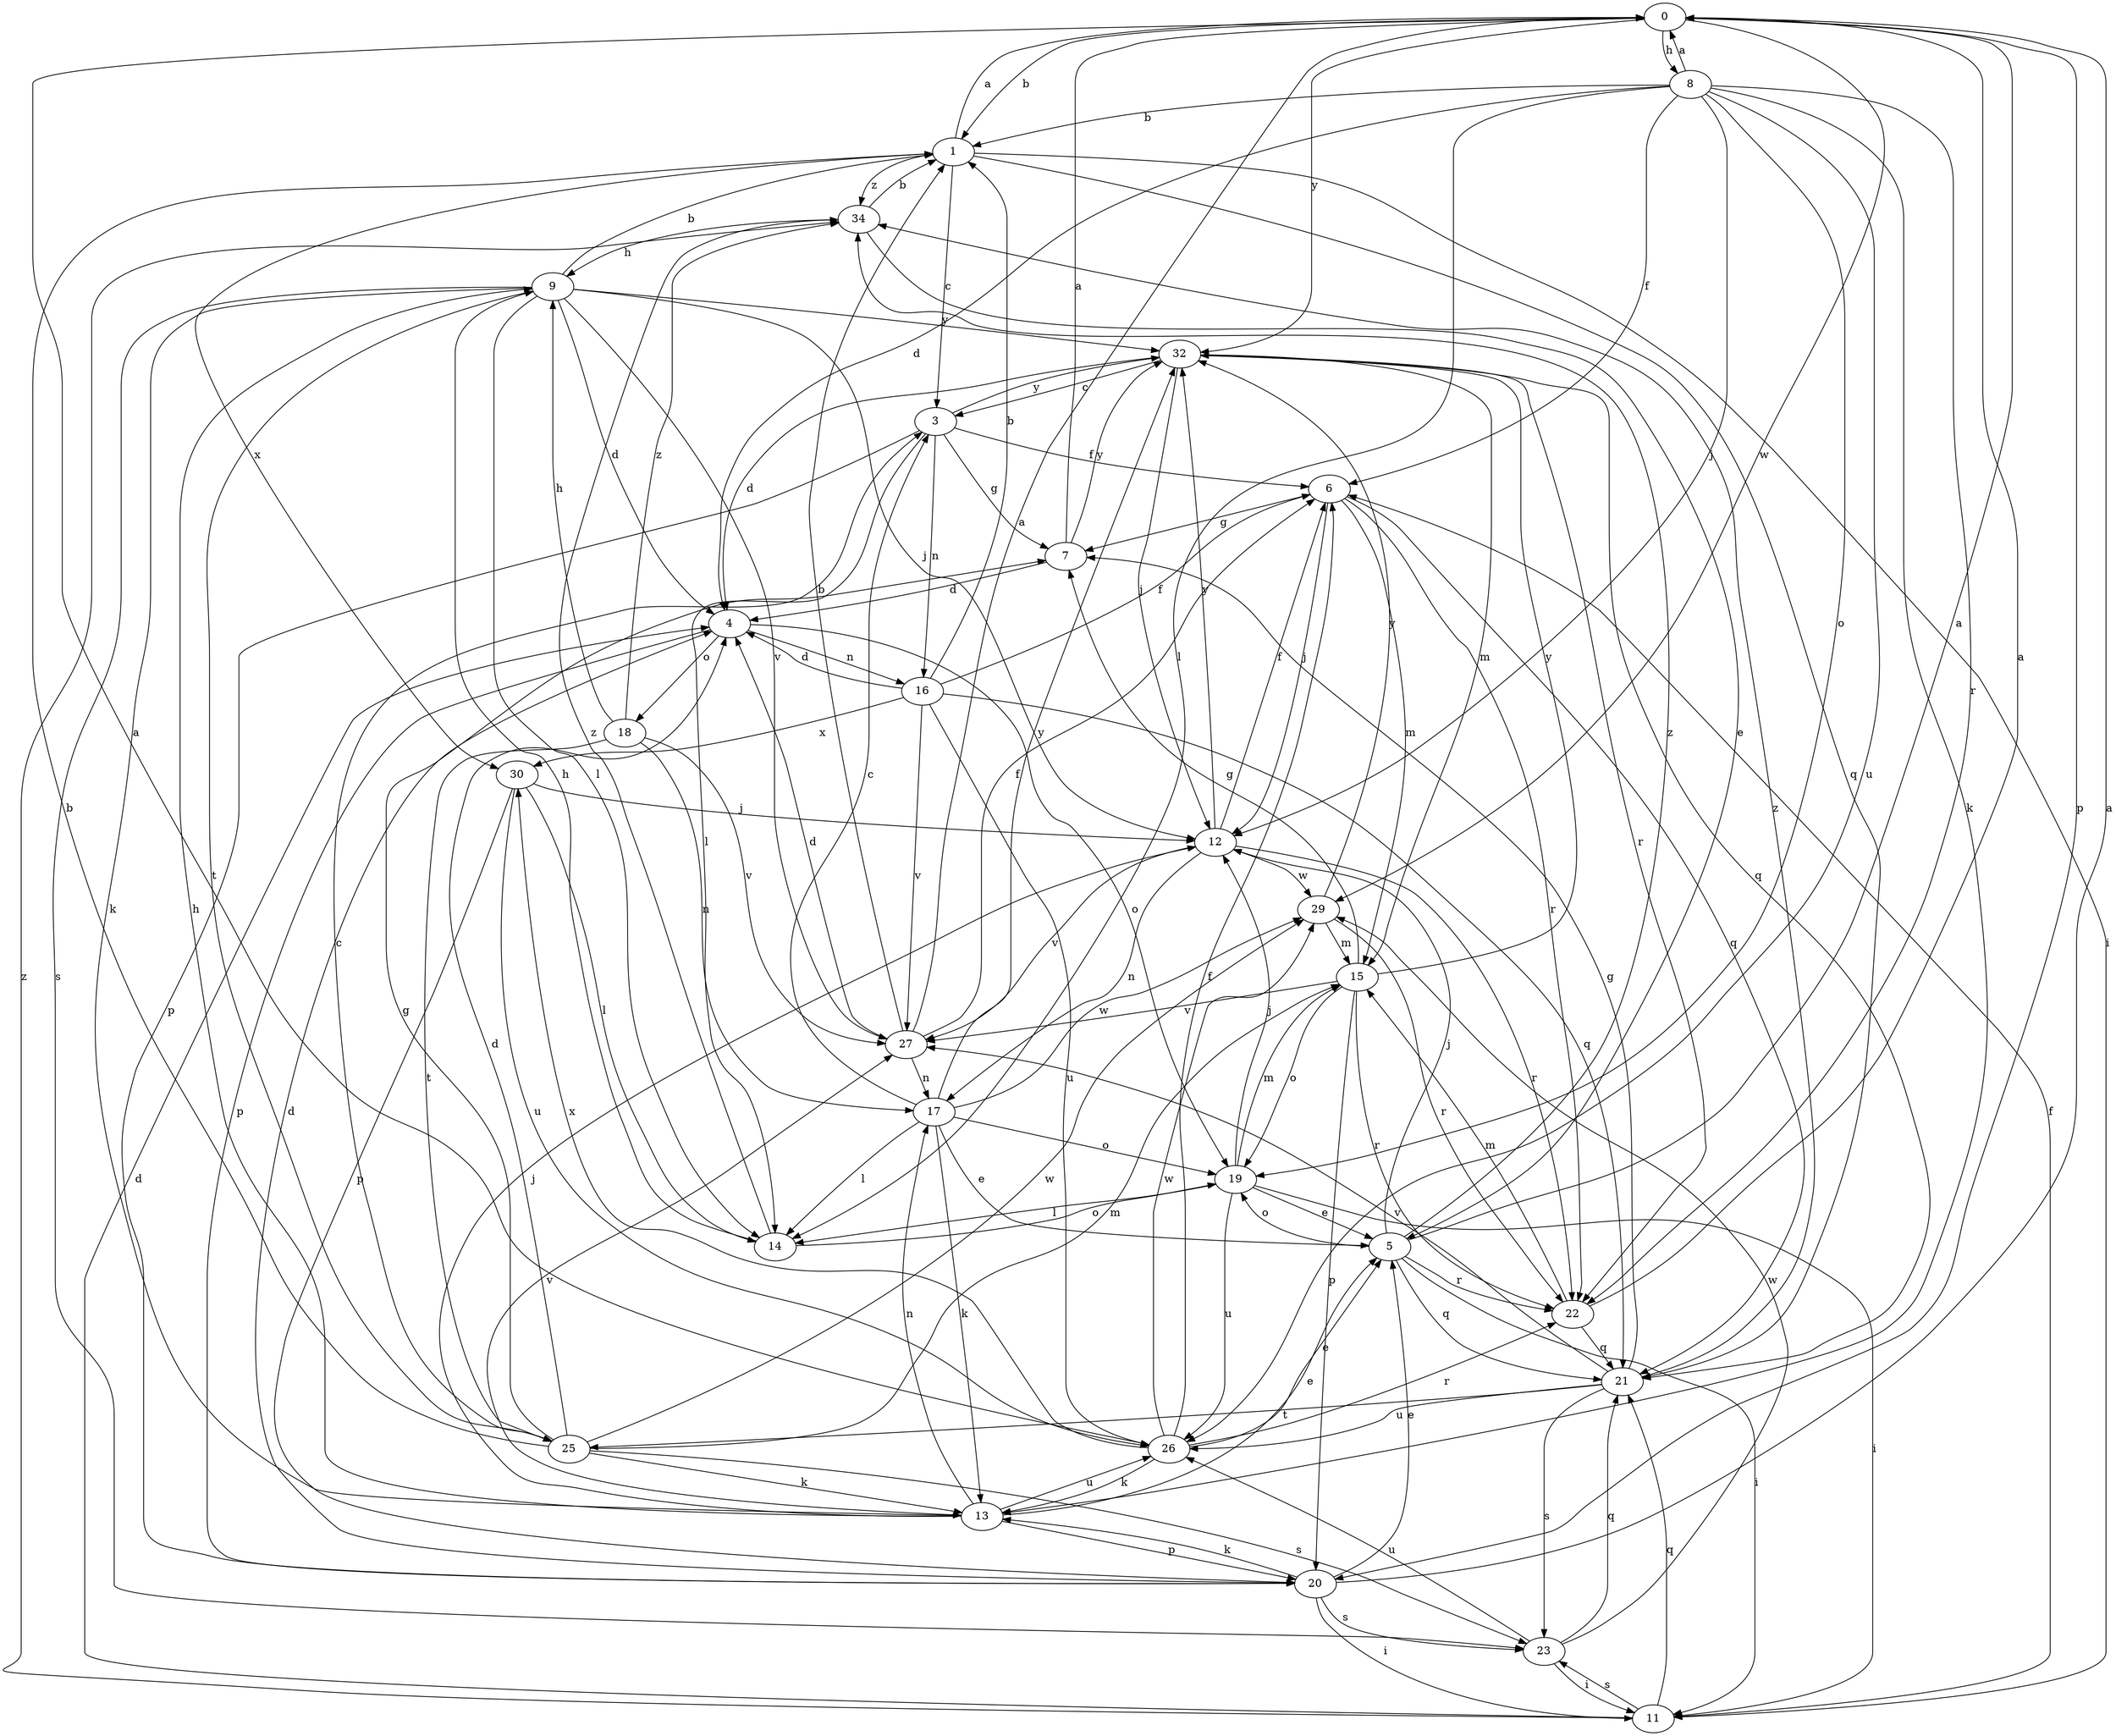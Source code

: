 strict digraph  {
0;
1;
3;
4;
5;
6;
7;
8;
9;
11;
12;
13;
14;
15;
16;
17;
18;
19;
20;
21;
22;
23;
25;
26;
27;
29;
30;
32;
34;
0 -> 1  [label=b];
0 -> 8  [label=h];
0 -> 20  [label=p];
0 -> 29  [label=w];
0 -> 32  [label=y];
1 -> 0  [label=a];
1 -> 3  [label=c];
1 -> 11  [label=i];
1 -> 21  [label=q];
1 -> 30  [label=x];
1 -> 34  [label=z];
3 -> 6  [label=f];
3 -> 7  [label=g];
3 -> 14  [label=l];
3 -> 16  [label=n];
3 -> 20  [label=p];
3 -> 32  [label=y];
4 -> 16  [label=n];
4 -> 18  [label=o];
4 -> 19  [label=o];
4 -> 20  [label=p];
5 -> 0  [label=a];
5 -> 11  [label=i];
5 -> 12  [label=j];
5 -> 19  [label=o];
5 -> 21  [label=q];
5 -> 22  [label=r];
5 -> 34  [label=z];
6 -> 7  [label=g];
6 -> 12  [label=j];
6 -> 15  [label=m];
6 -> 21  [label=q];
6 -> 22  [label=r];
7 -> 0  [label=a];
7 -> 4  [label=d];
7 -> 32  [label=y];
8 -> 0  [label=a];
8 -> 1  [label=b];
8 -> 4  [label=d];
8 -> 6  [label=f];
8 -> 12  [label=j];
8 -> 13  [label=k];
8 -> 14  [label=l];
8 -> 19  [label=o];
8 -> 22  [label=r];
8 -> 26  [label=u];
9 -> 1  [label=b];
9 -> 4  [label=d];
9 -> 12  [label=j];
9 -> 13  [label=k];
9 -> 14  [label=l];
9 -> 23  [label=s];
9 -> 25  [label=t];
9 -> 27  [label=v];
9 -> 32  [label=y];
11 -> 4  [label=d];
11 -> 6  [label=f];
11 -> 21  [label=q];
11 -> 23  [label=s];
11 -> 34  [label=z];
12 -> 6  [label=f];
12 -> 17  [label=n];
12 -> 22  [label=r];
12 -> 27  [label=v];
12 -> 29  [label=w];
12 -> 32  [label=y];
13 -> 5  [label=e];
13 -> 9  [label=h];
13 -> 12  [label=j];
13 -> 17  [label=n];
13 -> 20  [label=p];
13 -> 26  [label=u];
13 -> 27  [label=v];
14 -> 9  [label=h];
14 -> 19  [label=o];
14 -> 34  [label=z];
15 -> 7  [label=g];
15 -> 19  [label=o];
15 -> 20  [label=p];
15 -> 22  [label=r];
15 -> 27  [label=v];
15 -> 32  [label=y];
16 -> 1  [label=b];
16 -> 4  [label=d];
16 -> 6  [label=f];
16 -> 21  [label=q];
16 -> 26  [label=u];
16 -> 27  [label=v];
16 -> 30  [label=x];
17 -> 3  [label=c];
17 -> 5  [label=e];
17 -> 13  [label=k];
17 -> 14  [label=l];
17 -> 19  [label=o];
17 -> 29  [label=w];
17 -> 32  [label=y];
18 -> 9  [label=h];
18 -> 17  [label=n];
18 -> 25  [label=t];
18 -> 27  [label=v];
18 -> 34  [label=z];
19 -> 5  [label=e];
19 -> 11  [label=i];
19 -> 12  [label=j];
19 -> 14  [label=l];
19 -> 15  [label=m];
19 -> 26  [label=u];
20 -> 0  [label=a];
20 -> 4  [label=d];
20 -> 5  [label=e];
20 -> 11  [label=i];
20 -> 13  [label=k];
20 -> 23  [label=s];
21 -> 7  [label=g];
21 -> 23  [label=s];
21 -> 25  [label=t];
21 -> 26  [label=u];
21 -> 27  [label=v];
21 -> 34  [label=z];
22 -> 0  [label=a];
22 -> 15  [label=m];
22 -> 21  [label=q];
23 -> 11  [label=i];
23 -> 21  [label=q];
23 -> 26  [label=u];
23 -> 29  [label=w];
25 -> 1  [label=b];
25 -> 3  [label=c];
25 -> 4  [label=d];
25 -> 7  [label=g];
25 -> 13  [label=k];
25 -> 15  [label=m];
25 -> 23  [label=s];
25 -> 29  [label=w];
26 -> 0  [label=a];
26 -> 5  [label=e];
26 -> 6  [label=f];
26 -> 13  [label=k];
26 -> 22  [label=r];
26 -> 29  [label=w];
26 -> 30  [label=x];
27 -> 0  [label=a];
27 -> 1  [label=b];
27 -> 4  [label=d];
27 -> 6  [label=f];
27 -> 17  [label=n];
29 -> 15  [label=m];
29 -> 22  [label=r];
29 -> 32  [label=y];
30 -> 12  [label=j];
30 -> 14  [label=l];
30 -> 20  [label=p];
30 -> 26  [label=u];
32 -> 3  [label=c];
32 -> 4  [label=d];
32 -> 12  [label=j];
32 -> 15  [label=m];
32 -> 21  [label=q];
32 -> 22  [label=r];
34 -> 1  [label=b];
34 -> 5  [label=e];
34 -> 9  [label=h];
}
